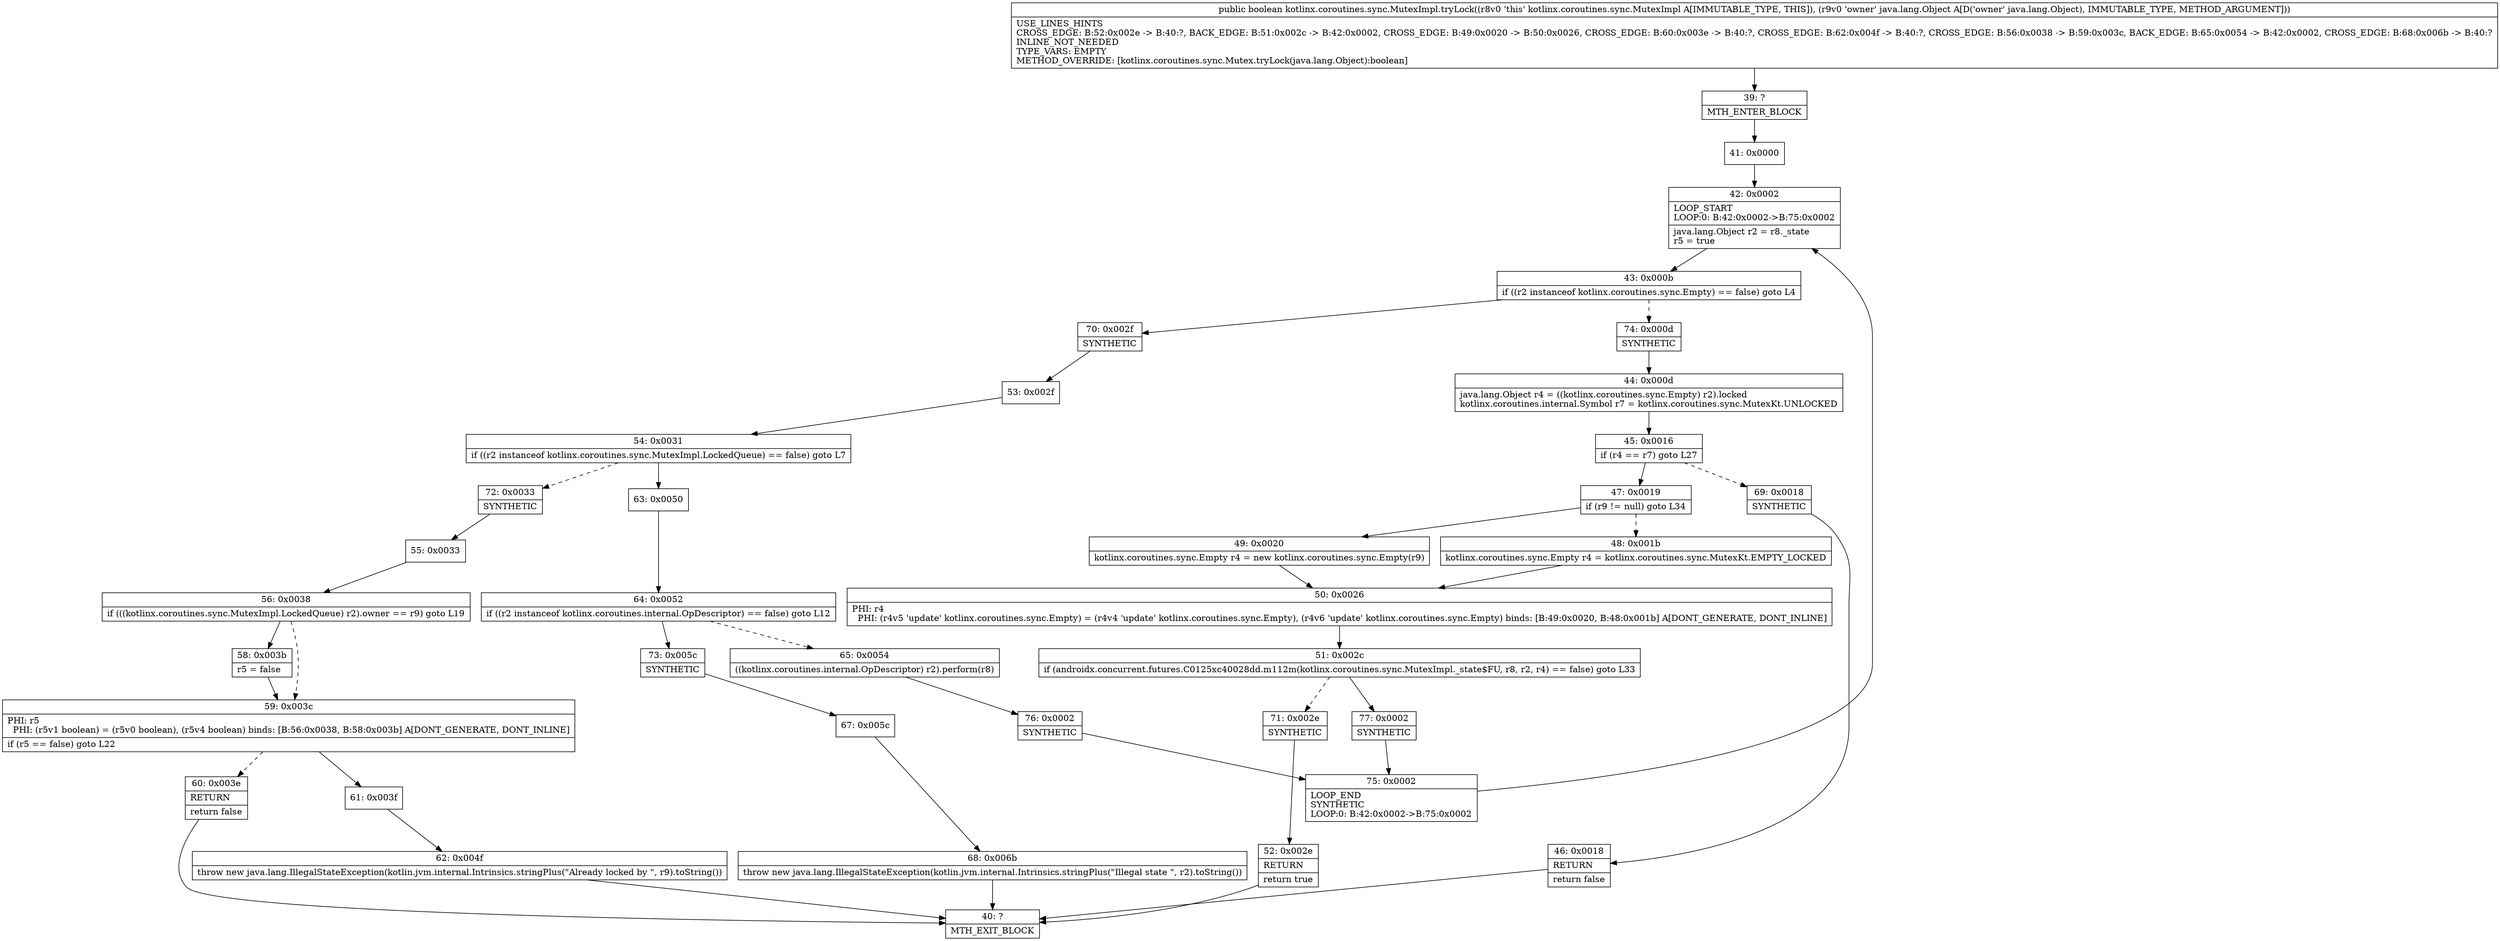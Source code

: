 digraph "CFG forkotlinx.coroutines.sync.MutexImpl.tryLock(Ljava\/lang\/Object;)Z" {
Node_39 [shape=record,label="{39\:\ ?|MTH_ENTER_BLOCK\l}"];
Node_41 [shape=record,label="{41\:\ 0x0000}"];
Node_42 [shape=record,label="{42\:\ 0x0002|LOOP_START\lLOOP:0: B:42:0x0002\-\>B:75:0x0002\l|java.lang.Object r2 = r8._state\lr5 = true\l}"];
Node_43 [shape=record,label="{43\:\ 0x000b|if ((r2 instanceof kotlinx.coroutines.sync.Empty) == false) goto L4\l}"];
Node_70 [shape=record,label="{70\:\ 0x002f|SYNTHETIC\l}"];
Node_53 [shape=record,label="{53\:\ 0x002f}"];
Node_54 [shape=record,label="{54\:\ 0x0031|if ((r2 instanceof kotlinx.coroutines.sync.MutexImpl.LockedQueue) == false) goto L7\l}"];
Node_63 [shape=record,label="{63\:\ 0x0050}"];
Node_64 [shape=record,label="{64\:\ 0x0052|if ((r2 instanceof kotlinx.coroutines.internal.OpDescriptor) == false) goto L12\l}"];
Node_65 [shape=record,label="{65\:\ 0x0054|((kotlinx.coroutines.internal.OpDescriptor) r2).perform(r8)\l}"];
Node_76 [shape=record,label="{76\:\ 0x0002|SYNTHETIC\l}"];
Node_75 [shape=record,label="{75\:\ 0x0002|LOOP_END\lSYNTHETIC\lLOOP:0: B:42:0x0002\-\>B:75:0x0002\l}"];
Node_73 [shape=record,label="{73\:\ 0x005c|SYNTHETIC\l}"];
Node_67 [shape=record,label="{67\:\ 0x005c}"];
Node_68 [shape=record,label="{68\:\ 0x006b|throw new java.lang.IllegalStateException(kotlin.jvm.internal.Intrinsics.stringPlus(\"Illegal state \", r2).toString())\l}"];
Node_40 [shape=record,label="{40\:\ ?|MTH_EXIT_BLOCK\l}"];
Node_72 [shape=record,label="{72\:\ 0x0033|SYNTHETIC\l}"];
Node_55 [shape=record,label="{55\:\ 0x0033}"];
Node_56 [shape=record,label="{56\:\ 0x0038|if (((kotlinx.coroutines.sync.MutexImpl.LockedQueue) r2).owner == r9) goto L19\l}"];
Node_58 [shape=record,label="{58\:\ 0x003b|r5 = false\l}"];
Node_59 [shape=record,label="{59\:\ 0x003c|PHI: r5 \l  PHI: (r5v1 boolean) = (r5v0 boolean), (r5v4 boolean) binds: [B:56:0x0038, B:58:0x003b] A[DONT_GENERATE, DONT_INLINE]\l|if (r5 == false) goto L22\l}"];
Node_60 [shape=record,label="{60\:\ 0x003e|RETURN\l|return false\l}"];
Node_61 [shape=record,label="{61\:\ 0x003f}"];
Node_62 [shape=record,label="{62\:\ 0x004f|throw new java.lang.IllegalStateException(kotlin.jvm.internal.Intrinsics.stringPlus(\"Already locked by \", r9).toString())\l}"];
Node_74 [shape=record,label="{74\:\ 0x000d|SYNTHETIC\l}"];
Node_44 [shape=record,label="{44\:\ 0x000d|java.lang.Object r4 = ((kotlinx.coroutines.sync.Empty) r2).locked\lkotlinx.coroutines.internal.Symbol r7 = kotlinx.coroutines.sync.MutexKt.UNLOCKED\l}"];
Node_45 [shape=record,label="{45\:\ 0x0016|if (r4 == r7) goto L27\l}"];
Node_47 [shape=record,label="{47\:\ 0x0019|if (r9 != null) goto L34\l}"];
Node_48 [shape=record,label="{48\:\ 0x001b|kotlinx.coroutines.sync.Empty r4 = kotlinx.coroutines.sync.MutexKt.EMPTY_LOCKED\l}"];
Node_50 [shape=record,label="{50\:\ 0x0026|PHI: r4 \l  PHI: (r4v5 'update' kotlinx.coroutines.sync.Empty) = (r4v4 'update' kotlinx.coroutines.sync.Empty), (r4v6 'update' kotlinx.coroutines.sync.Empty) binds: [B:49:0x0020, B:48:0x001b] A[DONT_GENERATE, DONT_INLINE]\l}"];
Node_51 [shape=record,label="{51\:\ 0x002c|if (androidx.concurrent.futures.C0125xc40028dd.m112m(kotlinx.coroutines.sync.MutexImpl._state$FU, r8, r2, r4) == false) goto L33\l}"];
Node_71 [shape=record,label="{71\:\ 0x002e|SYNTHETIC\l}"];
Node_52 [shape=record,label="{52\:\ 0x002e|RETURN\l|return true\l}"];
Node_77 [shape=record,label="{77\:\ 0x0002|SYNTHETIC\l}"];
Node_49 [shape=record,label="{49\:\ 0x0020|kotlinx.coroutines.sync.Empty r4 = new kotlinx.coroutines.sync.Empty(r9)\l}"];
Node_69 [shape=record,label="{69\:\ 0x0018|SYNTHETIC\l}"];
Node_46 [shape=record,label="{46\:\ 0x0018|RETURN\l|return false\l}"];
MethodNode[shape=record,label="{public boolean kotlinx.coroutines.sync.MutexImpl.tryLock((r8v0 'this' kotlinx.coroutines.sync.MutexImpl A[IMMUTABLE_TYPE, THIS]), (r9v0 'owner' java.lang.Object A[D('owner' java.lang.Object), IMMUTABLE_TYPE, METHOD_ARGUMENT]))  | USE_LINES_HINTS\lCROSS_EDGE: B:52:0x002e \-\> B:40:?, BACK_EDGE: B:51:0x002c \-\> B:42:0x0002, CROSS_EDGE: B:49:0x0020 \-\> B:50:0x0026, CROSS_EDGE: B:60:0x003e \-\> B:40:?, CROSS_EDGE: B:62:0x004f \-\> B:40:?, CROSS_EDGE: B:56:0x0038 \-\> B:59:0x003c, BACK_EDGE: B:65:0x0054 \-\> B:42:0x0002, CROSS_EDGE: B:68:0x006b \-\> B:40:?\lINLINE_NOT_NEEDED\lTYPE_VARS: EMPTY\lMETHOD_OVERRIDE: [kotlinx.coroutines.sync.Mutex.tryLock(java.lang.Object):boolean]\l}"];
MethodNode -> Node_39;Node_39 -> Node_41;
Node_41 -> Node_42;
Node_42 -> Node_43;
Node_43 -> Node_70;
Node_43 -> Node_74[style=dashed];
Node_70 -> Node_53;
Node_53 -> Node_54;
Node_54 -> Node_63;
Node_54 -> Node_72[style=dashed];
Node_63 -> Node_64;
Node_64 -> Node_65[style=dashed];
Node_64 -> Node_73;
Node_65 -> Node_76;
Node_76 -> Node_75;
Node_75 -> Node_42;
Node_73 -> Node_67;
Node_67 -> Node_68;
Node_68 -> Node_40;
Node_72 -> Node_55;
Node_55 -> Node_56;
Node_56 -> Node_58;
Node_56 -> Node_59[style=dashed];
Node_58 -> Node_59;
Node_59 -> Node_60[style=dashed];
Node_59 -> Node_61;
Node_60 -> Node_40;
Node_61 -> Node_62;
Node_62 -> Node_40;
Node_74 -> Node_44;
Node_44 -> Node_45;
Node_45 -> Node_47;
Node_45 -> Node_69[style=dashed];
Node_47 -> Node_48[style=dashed];
Node_47 -> Node_49;
Node_48 -> Node_50;
Node_50 -> Node_51;
Node_51 -> Node_71[style=dashed];
Node_51 -> Node_77;
Node_71 -> Node_52;
Node_52 -> Node_40;
Node_77 -> Node_75;
Node_49 -> Node_50;
Node_69 -> Node_46;
Node_46 -> Node_40;
}

